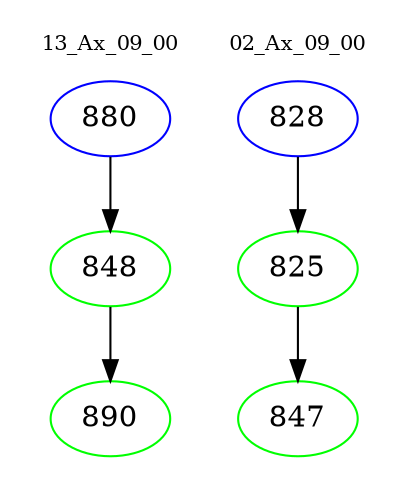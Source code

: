 digraph{
subgraph cluster_0 {
color = white
label = "13_Ax_09_00";
fontsize=10;
T0_880 [label="880", color="blue"]
T0_880 -> T0_848 [color="black"]
T0_848 [label="848", color="green"]
T0_848 -> T0_890 [color="black"]
T0_890 [label="890", color="green"]
}
subgraph cluster_1 {
color = white
label = "02_Ax_09_00";
fontsize=10;
T1_828 [label="828", color="blue"]
T1_828 -> T1_825 [color="black"]
T1_825 [label="825", color="green"]
T1_825 -> T1_847 [color="black"]
T1_847 [label="847", color="green"]
}
}
